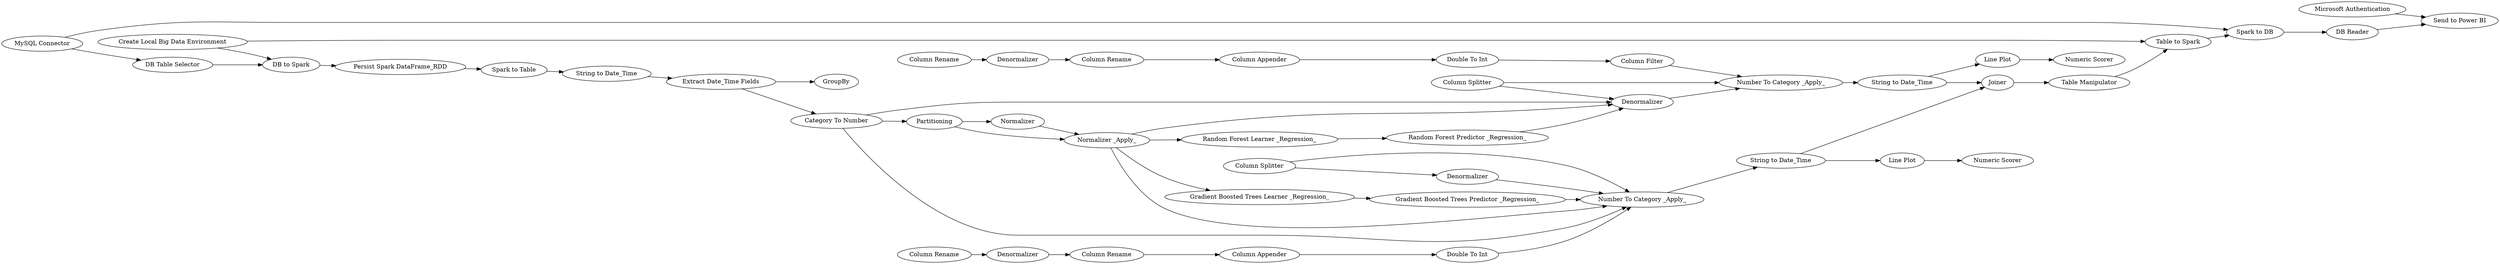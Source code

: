 digraph {
	"4404736923095103378_217" [label="Gradient Boosted Trees Predictor _Regression_"]
	"1942726121427538275_204" [label="Random Forest Learner _Regression_"]
	"6658286426550243914_155" [label="Column Rename"]
	"-7250999233815893718_216" [label=Denormalizer]
	"1205668480043925617_92" [label=Normalizer]
	"-6347147386995366832_198" [label="Spark to DB"]
	"6658286426550243914_156" [label="Column Rename"]
	"4404736923095103378_216" [label="Gradient Boosted Trees Learner _Regression_"]
	"-6347147386995366832_54" [label="DB to Spark"]
	"1248947632571193296_155" [label="Column Rename"]
	"6658286426550243914_190" [label="Column Appender"]
	"1248947632571193296_190" [label="Column Appender"]
	"1691213051533510303_97" [label=Denormalizer]
	"-6347147386995366832_217" [label="Line Plot"]
	"1248947632571193296_194" [label="Double To Int"]
	"-6347147386995366832_196" [label="Line Plot"]
	"-6347147386995366832_222" [label="Table to Spark"]
	"50081114625406858_210" [label=GroupBy]
	"1691213051533510303_189" [label="Column Splitter"]
	"-6347147386995366832_55" [label="DB Table Selector"]
	"-6347147386995366832_230" [label=Joiner]
	"6658286426550243914_193" [label="Number To Category _Apply_"]
	"1205668480043925617_93" [label=Partitioning]
	"-6347147386995366832_219" [label="Numeric Scorer"]
	"-6347147386995366832_227" [label="Microsoft Authentication"]
	"1248947632571193296_197" [label="String to Date_Time"]
	"-7250999233815893718_214" [label="Column Splitter"]
	"-6347147386995366832_53" [label="Persist Spark DataFrame_RDD"]
	"-6347147386995366832_56" [label="MySQL Connector"]
	"-6347147386995366832_226" [label="Send to Power BI"]
	"6658286426550243914_198" [label="Column Filter"]
	"-6347147386995366832_228" [label="DB Reader"]
	"6658286426550243914_194" [label="Double To Int"]
	"1942726121427538275_205" [label="Random Forest Predictor _Regression_"]
	"1248947632571193296_156" [label="Column Rename"]
	"1248947632571193296_154" [label=Denormalizer]
	"-6347147386995366832_218" [label="Numeric Scorer"]
	"6658286426550243914_154" [label=Denormalizer]
	"1205668480043925617_94" [label="Normalizer _Apply_"]
	"6658286426550243914_197" [label="String to Date_Time"]
	"50081114625406858_83" [label="Extract Date_Time Fields"]
	"-6347147386995366832_62" [label="Spark to Table"]
	"50081114625406858_91" [label="Category To Number"]
	"1248947632571193296_193" [label="Number To Category _Apply_"]
	"-6347147386995366832_48" [label="Create Local Big Data Environment"]
	"50081114625406858_82" [label="String to Date_Time"]
	"-6347147386995366832_231" [label="Table Manipulator"]
	"6658286426550243914_198" -> "6658286426550243914_193"
	"1205668480043925617_94" -> "1691213051533510303_97"
	"-6347147386995366832_198" -> "-6347147386995366832_228"
	"1942726121427538275_204" -> "1942726121427538275_205"
	"1248947632571193296_154" -> "1248947632571193296_156"
	"50081114625406858_91" -> "1205668480043925617_93"
	"-6347147386995366832_55" -> "-6347147386995366832_54"
	"-6347147386995366832_228" -> "-6347147386995366832_226"
	"1691213051533510303_189" -> "6658286426550243914_193"
	"1691213051533510303_97" -> "6658286426550243914_193"
	"1205668480043925617_94" -> "4404736923095103378_216"
	"1205668480043925617_94" -> "1248947632571193296_193"
	"1248947632571193296_197" -> "-6347147386995366832_230"
	"6658286426550243914_155" -> "6658286426550243914_154"
	"6658286426550243914_197" -> "-6347147386995366832_196"
	"-6347147386995366832_48" -> "-6347147386995366832_222"
	"-6347147386995366832_48" -> "-6347147386995366832_54"
	"-6347147386995366832_56" -> "-6347147386995366832_198"
	"-6347147386995366832_230" -> "-6347147386995366832_231"
	"1942726121427538275_205" -> "1691213051533510303_97"
	"50081114625406858_91" -> "1691213051533510303_97"
	"50081114625406858_83" -> "50081114625406858_91"
	"1248947632571193296_190" -> "1248947632571193296_194"
	"-7250999233815893718_214" -> "-7250999233815893718_216"
	"6658286426550243914_193" -> "6658286426550243914_197"
	"1248947632571193296_156" -> "1248947632571193296_190"
	"-6347147386995366832_56" -> "-6347147386995366832_55"
	"1248947632571193296_155" -> "1248947632571193296_154"
	"-7250999233815893718_214" -> "1248947632571193296_193"
	"4404736923095103378_216" -> "4404736923095103378_217"
	"-7250999233815893718_216" -> "1248947632571193296_193"
	"-6347147386995366832_217" -> "-6347147386995366832_219"
	"50081114625406858_91" -> "1248947632571193296_193"
	"1205668480043925617_94" -> "1942726121427538275_204"
	"-6347147386995366832_196" -> "-6347147386995366832_218"
	"6658286426550243914_194" -> "6658286426550243914_198"
	"50081114625406858_82" -> "50081114625406858_83"
	"1248947632571193296_193" -> "1248947632571193296_197"
	"50081114625406858_83" -> "50081114625406858_210"
	"6658286426550243914_190" -> "6658286426550243914_194"
	"1248947632571193296_197" -> "-6347147386995366832_217"
	"6658286426550243914_197" -> "-6347147386995366832_230"
	"-6347147386995366832_53" -> "-6347147386995366832_62"
	"-6347147386995366832_231" -> "-6347147386995366832_222"
	"-6347147386995366832_62" -> "50081114625406858_82"
	"-6347147386995366832_227" -> "-6347147386995366832_226"
	"1205668480043925617_93" -> "1205668480043925617_94"
	"1205668480043925617_93" -> "1205668480043925617_92"
	"-6347147386995366832_54" -> "-6347147386995366832_53"
	"1248947632571193296_194" -> "1248947632571193296_193"
	"4404736923095103378_217" -> "1248947632571193296_193"
	"6658286426550243914_156" -> "6658286426550243914_190"
	"1691213051533510303_189" -> "1691213051533510303_97"
	"6658286426550243914_154" -> "6658286426550243914_156"
	"-6347147386995366832_222" -> "-6347147386995366832_198"
	"1205668480043925617_92" -> "1205668480043925617_94"
	rankdir=LR
}
